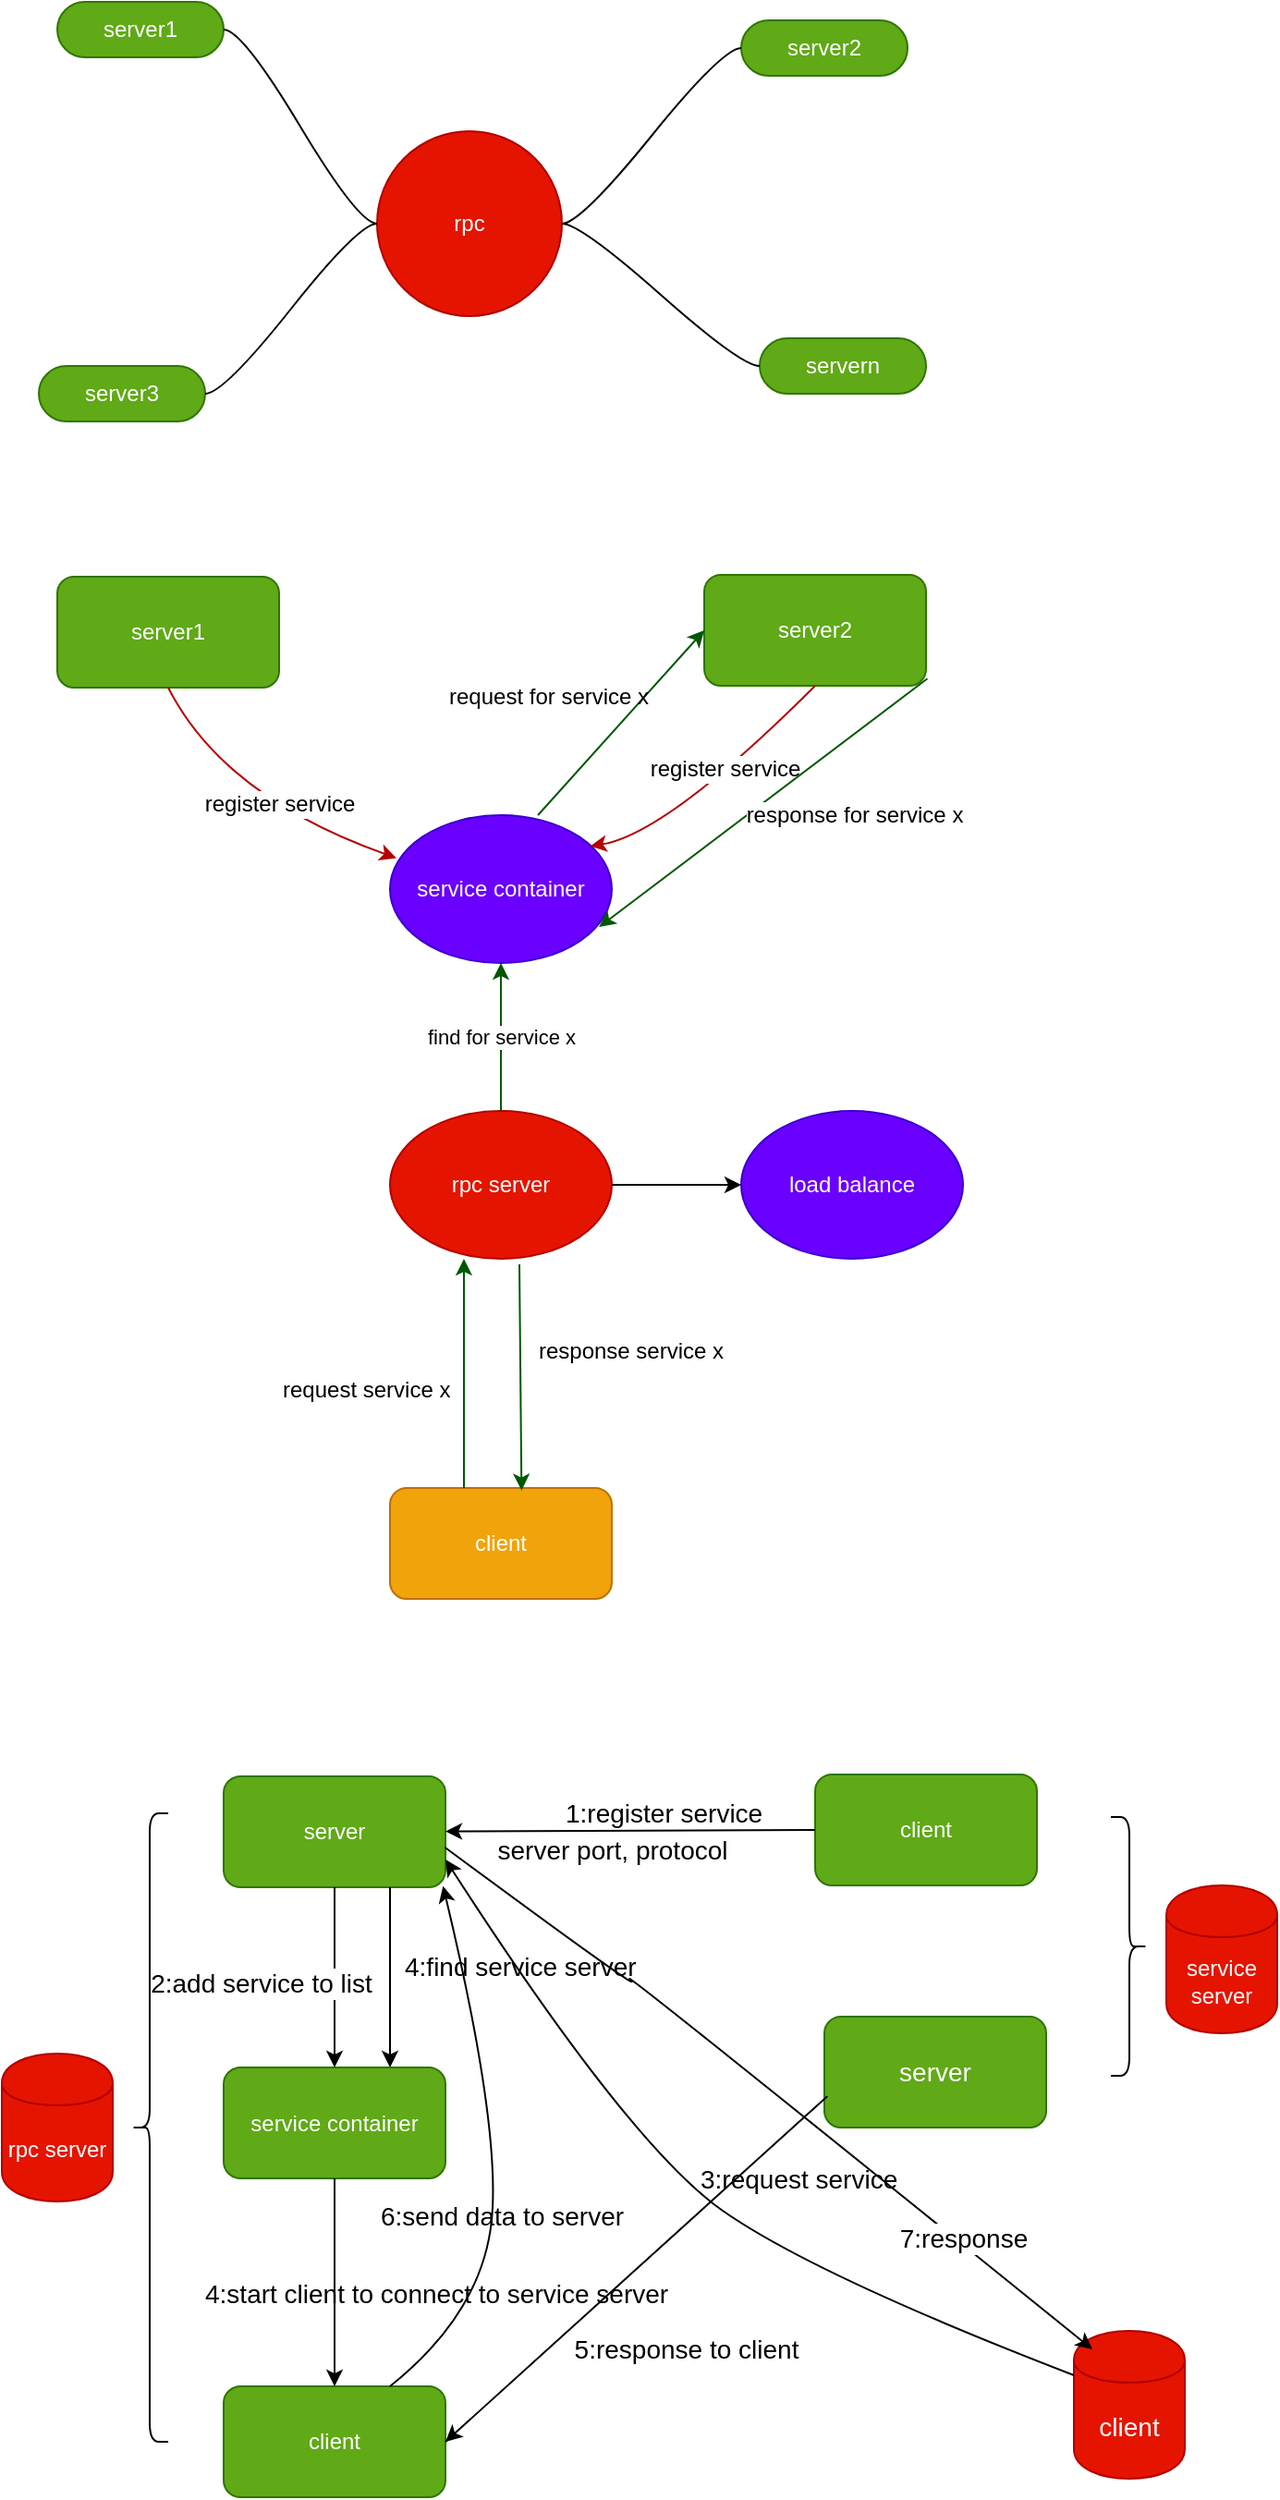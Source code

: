 <mxfile version="10.6.3" type="github"><diagram id="DMUPCsf0PYZmdhIvAWv-" name="Page-1"><mxGraphModel dx="1185" dy="698" grid="1" gridSize="10" guides="1" tooltips="1" connect="1" arrows="1" fold="1" page="1" pageScale="1" pageWidth="827" pageHeight="1169" math="0" shadow="0"><root><mxCell id="0"/><mxCell id="1" parent="0"/><mxCell id="HVDgVYyzhCiEWRhVNMvn-1" value="rpc" style="ellipse;whiteSpace=wrap;html=1;aspect=fixed;fillColor=#e51400;strokeColor=#B20000;fontColor=#ffffff;" parent="1" vertex="1"><mxGeometry x="313" y="220" width="100" height="100" as="geometry"/></mxCell><mxCell id="HVDgVYyzhCiEWRhVNMvn-2" value="server2" style="whiteSpace=wrap;html=1;rounded=1;arcSize=50;align=center;verticalAlign=middle;container=1;recursiveResize=0;strokeWidth=1;autosize=1;spacing=4;treeFolding=1;fillColor=#60a917;strokeColor=#2D7600;fontColor=#ffffff;" parent="1" vertex="1" collapsed="1"><mxGeometry x="510" y="160" width="90" height="30" as="geometry"/></mxCell><mxCell id="HVDgVYyzhCiEWRhVNMvn-3" value="" style="edgeStyle=entityRelationEdgeStyle;startArrow=none;endArrow=none;segment=10;curved=1;" parent="1" source="HVDgVYyzhCiEWRhVNMvn-1" target="HVDgVYyzhCiEWRhVNMvn-2" edge="1"><mxGeometry relative="1" as="geometry"><mxPoint x="460" y="190" as="sourcePoint"/></mxGeometry></mxCell><mxCell id="HVDgVYyzhCiEWRhVNMvn-4" value="servern" style="whiteSpace=wrap;html=1;rounded=1;arcSize=50;align=center;verticalAlign=middle;container=1;recursiveResize=0;strokeWidth=1;autosize=1;spacing=4;treeFolding=1;fillColor=#60a917;strokeColor=#2D7600;fontColor=#ffffff;" parent="1" vertex="1"><mxGeometry x="520" y="332" width="90" height="30" as="geometry"/></mxCell><mxCell id="HVDgVYyzhCiEWRhVNMvn-5" value="" style="edgeStyle=entityRelationEdgeStyle;startArrow=none;endArrow=none;segment=10;curved=1;" parent="1" source="HVDgVYyzhCiEWRhVNMvn-1" target="HVDgVYyzhCiEWRhVNMvn-4" edge="1"><mxGeometry relative="1" as="geometry"><mxPoint x="444.6" y="369.8" as="sourcePoint"/></mxGeometry></mxCell><mxCell id="HVDgVYyzhCiEWRhVNMvn-6" value="server1" style="whiteSpace=wrap;html=1;rounded=1;arcSize=50;align=center;verticalAlign=middle;container=1;recursiveResize=0;strokeWidth=1;autosize=1;spacing=4;treeFolding=1;fillColor=#60a917;strokeColor=#2D7600;fontColor=#ffffff;" parent="1" vertex="1"><mxGeometry x="140" y="150" width="90" height="30" as="geometry"/></mxCell><mxCell id="HVDgVYyzhCiEWRhVNMvn-7" value="" style="edgeStyle=entityRelationEdgeStyle;startArrow=none;endArrow=none;segment=10;curved=1;" parent="1" source="HVDgVYyzhCiEWRhVNMvn-1" target="HVDgVYyzhCiEWRhVNMvn-6" edge="1"><mxGeometry relative="1" as="geometry"><mxPoint x="300" y="220" as="sourcePoint"/></mxGeometry></mxCell><mxCell id="HVDgVYyzhCiEWRhVNMvn-8" value="server3" style="whiteSpace=wrap;html=1;rounded=1;arcSize=50;align=center;verticalAlign=middle;container=1;recursiveResize=0;strokeWidth=1;autosize=1;spacing=4;treeFolding=1;fillColor=#60a917;strokeColor=#2D7600;fontColor=#ffffff;" parent="1" vertex="1"><mxGeometry x="130" y="347" width="90" height="30" as="geometry"/></mxCell><mxCell id="HVDgVYyzhCiEWRhVNMvn-9" value="" style="edgeStyle=entityRelationEdgeStyle;startArrow=none;endArrow=none;segment=10;curved=1;" parent="1" source="HVDgVYyzhCiEWRhVNMvn-1" target="HVDgVYyzhCiEWRhVNMvn-8" edge="1"><mxGeometry relative="1" as="geometry"><mxPoint x="128" y="410" as="sourcePoint"/></mxGeometry></mxCell><mxCell id="HVDgVYyzhCiEWRhVNMvn-19" value="server1" style="rounded=1;whiteSpace=wrap;html=1;strokeWidth=1;fillColor=#60a917;strokeColor=#2D7600;fontColor=#ffffff;" parent="1" vertex="1"><mxGeometry x="140" y="461" width="120" height="60" as="geometry"/></mxCell><mxCell id="HVDgVYyzhCiEWRhVNMvn-20" value="server2" style="rounded=1;whiteSpace=wrap;html=1;strokeWidth=1;fillColor=#60a917;strokeColor=#2D7600;fontColor=#ffffff;" parent="1" vertex="1"><mxGeometry x="490" y="460" width="120" height="60" as="geometry"/></mxCell><mxCell id="HVDgVYyzhCiEWRhVNMvn-21" value="rpc server" style="ellipse;whiteSpace=wrap;html=1;strokeWidth=1;fillColor=#e51400;strokeColor=#B20000;fontColor=#ffffff;" parent="1" vertex="1"><mxGeometry x="320" y="750" width="120" height="80" as="geometry"/></mxCell><mxCell id="HVDgVYyzhCiEWRhVNMvn-22" value="client" style="rounded=1;whiteSpace=wrap;html=1;strokeWidth=1;fillColor=#f0a30a;strokeColor=#BD7000;fontColor=#ffffff;" parent="1" vertex="1"><mxGeometry x="320" y="954" width="120" height="60" as="geometry"/></mxCell><mxCell id="HVDgVYyzhCiEWRhVNMvn-23" value="service container" style="ellipse;whiteSpace=wrap;html=1;strokeWidth=1;fillColor=#6a00ff;strokeColor=#3700CC;fontColor=#ffffff;" parent="1" vertex="1"><mxGeometry x="320" y="590" width="120" height="80" as="geometry"/></mxCell><mxCell id="HVDgVYyzhCiEWRhVNMvn-24" value="" style="curved=1;endArrow=classic;html=1;exitX=0.5;exitY=1;exitDx=0;exitDy=0;entryX=0.029;entryY=0.29;entryDx=0;entryDy=0;entryPerimeter=0;fillColor=#e51400;strokeColor=#B20000;" parent="1" source="HVDgVYyzhCiEWRhVNMvn-19" target="HVDgVYyzhCiEWRhVNMvn-23" edge="1"><mxGeometry width="50" height="50" relative="1" as="geometry"><mxPoint x="170" y="610" as="sourcePoint"/><mxPoint x="209" y="630" as="targetPoint"/><Array as="points"><mxPoint x="230" y="580"/></Array></mxGeometry></mxCell><mxCell id="HVDgVYyzhCiEWRhVNMvn-27" value="register service" style="text;html=1;resizable=0;points=[];align=center;verticalAlign=middle;labelBackgroundColor=#ffffff;" parent="HVDgVYyzhCiEWRhVNMvn-24" vertex="1" connectable="0"><mxGeometry x="0.154" y="6" relative="1" as="geometry"><mxPoint as="offset"/></mxGeometry></mxCell><mxCell id="HVDgVYyzhCiEWRhVNMvn-25" value="" style="curved=1;endArrow=classic;html=1;exitX=0.5;exitY=1;exitDx=0;exitDy=0;entryX=0.902;entryY=0.21;entryDx=0;entryDy=0;entryPerimeter=0;fillColor=#e51400;strokeColor=#B20000;" parent="1" source="HVDgVYyzhCiEWRhVNMvn-20" target="HVDgVYyzhCiEWRhVNMvn-23" edge="1"><mxGeometry width="50" height="50" relative="1" as="geometry"><mxPoint x="430" y="610" as="sourcePoint"/><mxPoint x="540" y="600" as="targetPoint"/><Array as="points"><mxPoint x="470" y="600"/></Array></mxGeometry></mxCell><mxCell id="HVDgVYyzhCiEWRhVNMvn-26" value="register service" style="text;html=1;resizable=0;points=[];align=center;verticalAlign=middle;labelBackgroundColor=#ffffff;" parent="HVDgVYyzhCiEWRhVNMvn-25" vertex="1" connectable="0"><mxGeometry x="-0.145" y="-3" relative="1" as="geometry"><mxPoint as="offset"/></mxGeometry></mxCell><mxCell id="HVDgVYyzhCiEWRhVNMvn-28" value="" style="endArrow=classic;html=1;exitX=0.5;exitY=0;exitDx=0;exitDy=0;fillColor=#008a00;strokeColor=#005700;" parent="1" edge="1"><mxGeometry width="50" height="50" relative="1" as="geometry"><mxPoint x="360" y="954" as="sourcePoint"/><mxPoint x="360" y="830" as="targetPoint"/></mxGeometry></mxCell><mxCell id="HVDgVYyzhCiEWRhVNMvn-29" value="request service x" style="text;html=1;resizable=0;points=[];autosize=1;align=left;verticalAlign=top;spacingTop=-4;" parent="1" vertex="1"><mxGeometry x="260" y="891" width="140" height="10" as="geometry"/></mxCell><mxCell id="HVDgVYyzhCiEWRhVNMvn-30" value="find for service x" style="endArrow=classic;html=1;exitX=0.5;exitY=0;exitDx=0;exitDy=0;entryX=0.5;entryY=1;entryDx=0;entryDy=0;fillColor=#008a00;strokeColor=#005700;" parent="1" source="HVDgVYyzhCiEWRhVNMvn-21" target="HVDgVYyzhCiEWRhVNMvn-23" edge="1"><mxGeometry width="50" height="50" relative="1" as="geometry"><mxPoint x="360" y="720" as="sourcePoint"/><mxPoint x="410" y="670" as="targetPoint"/></mxGeometry></mxCell><mxCell id="HVDgVYyzhCiEWRhVNMvn-31" value="" style="endArrow=classic;html=1;exitX=0.667;exitY=0;exitDx=0;exitDy=0;exitPerimeter=0;entryX=0;entryY=0.5;entryDx=0;entryDy=0;fillColor=#008a00;strokeColor=#005700;" parent="1" source="HVDgVYyzhCiEWRhVNMvn-23" target="HVDgVYyzhCiEWRhVNMvn-20" edge="1"><mxGeometry width="50" height="50" relative="1" as="geometry"><mxPoint x="400" y="610" as="sourcePoint"/><mxPoint x="450" y="560" as="targetPoint"/></mxGeometry></mxCell><mxCell id="HVDgVYyzhCiEWRhVNMvn-32" value="request for service x" style="text;html=1;resizable=0;points=[];autosize=1;align=left;verticalAlign=top;spacingTop=-4;" parent="1" vertex="1"><mxGeometry x="350" y="516" width="160" height="10" as="geometry"/></mxCell><mxCell id="HVDgVYyzhCiEWRhVNMvn-33" value="" style="endArrow=classic;html=1;exitX=1.006;exitY=0.936;exitDx=0;exitDy=0;exitPerimeter=0;entryX=0.942;entryY=0.757;entryDx=0;entryDy=0;entryPerimeter=0;fillColor=#008a00;strokeColor=#005700;" parent="1" source="HVDgVYyzhCiEWRhVNMvn-20" target="HVDgVYyzhCiEWRhVNMvn-23" edge="1"><mxGeometry width="50" height="50" relative="1" as="geometry"><mxPoint x="640" y="590" as="sourcePoint"/><mxPoint x="690" y="540" as="targetPoint"/></mxGeometry></mxCell><mxCell id="HVDgVYyzhCiEWRhVNMvn-34" value="response for service x" style="text;html=1;resizable=0;points=[];align=center;verticalAlign=middle;labelBackgroundColor=#ffffff;" parent="HVDgVYyzhCiEWRhVNMvn-33" vertex="1" connectable="0"><mxGeometry x="0.126" y="3" relative="1" as="geometry"><mxPoint x="58" y="-4.5" as="offset"/></mxGeometry></mxCell><mxCell id="HVDgVYyzhCiEWRhVNMvn-35" value="" style="endArrow=classic;html=1;entryX=0.593;entryY=0.022;entryDx=0;entryDy=0;entryPerimeter=0;fillColor=#008a00;strokeColor=#005700;" parent="1" target="HVDgVYyzhCiEWRhVNMvn-22" edge="1"><mxGeometry width="50" height="50" relative="1" as="geometry"><mxPoint x="390" y="833" as="sourcePoint"/><mxPoint x="390" y="950" as="targetPoint"/></mxGeometry></mxCell><mxCell id="HVDgVYyzhCiEWRhVNMvn-36" value="response service x" style="text;html=1;resizable=0;points=[];align=center;verticalAlign=middle;labelBackgroundColor=#ffffff;" parent="HVDgVYyzhCiEWRhVNMvn-35" vertex="1" connectable="0"><mxGeometry x="-0.257" relative="1" as="geometry"><mxPoint x="59.5" y="1.5" as="offset"/></mxGeometry></mxCell><mxCell id="HVDgVYyzhCiEWRhVNMvn-37" value="load balance" style="ellipse;whiteSpace=wrap;html=1;strokeWidth=1;fillColor=#6a00ff;strokeColor=#3700CC;fontColor=#ffffff;" parent="1" vertex="1"><mxGeometry x="510" y="750" width="120" height="80" as="geometry"/></mxCell><mxCell id="HVDgVYyzhCiEWRhVNMvn-38" value="" style="endArrow=classic;html=1;entryX=0;entryY=0.5;entryDx=0;entryDy=0;exitX=1;exitY=0.5;exitDx=0;exitDy=0;" parent="1" source="HVDgVYyzhCiEWRhVNMvn-21" target="HVDgVYyzhCiEWRhVNMvn-37" edge="1"><mxGeometry width="50" height="50" relative="1" as="geometry"><mxPoint x="440" y="840" as="sourcePoint"/><mxPoint x="490" y="790" as="targetPoint"/></mxGeometry></mxCell><mxCell id="908xH2f-dIimYfpwifOr-2" value="rpc server" style="shape=cylinder;whiteSpace=wrap;html=1;boundedLbl=1;backgroundOutline=1;fillColor=#e51400;strokeColor=#B20000;fontColor=#ffffff;" vertex="1" parent="1"><mxGeometry x="110" y="1260" width="60" height="80" as="geometry"/></mxCell><mxCell id="908xH2f-dIimYfpwifOr-3" value="server" style="rounded=1;whiteSpace=wrap;html=1;fillColor=#60a917;strokeColor=#2D7600;fontColor=#ffffff;" vertex="1" parent="1"><mxGeometry x="230" y="1110" width="120" height="60" as="geometry"/></mxCell><mxCell id="908xH2f-dIimYfpwifOr-4" value="client" style="rounded=1;whiteSpace=wrap;html=1;fillColor=#60a917;strokeColor=#2D7600;fontColor=#ffffff;" vertex="1" parent="1"><mxGeometry x="230" y="1440" width="120" height="60" as="geometry"/></mxCell><mxCell id="908xH2f-dIimYfpwifOr-5" value="service server" style="shape=cylinder;whiteSpace=wrap;html=1;boundedLbl=1;backgroundOutline=1;fillColor=#e51400;strokeColor=#B20000;fontColor=#ffffff;" vertex="1" parent="1"><mxGeometry x="740" y="1169" width="60" height="80" as="geometry"/></mxCell><mxCell id="908xH2f-dIimYfpwifOr-6" value="service container" style="rounded=1;whiteSpace=wrap;html=1;fillColor=#60a917;strokeColor=#2D7600;fontColor=#ffffff;" vertex="1" parent="1"><mxGeometry x="230" y="1267.5" width="120" height="60" as="geometry"/></mxCell><mxCell id="908xH2f-dIimYfpwifOr-9" value="" style="shape=curlyBracket;whiteSpace=wrap;html=1;rounded=1;direction=east;" vertex="1" parent="1"><mxGeometry x="180" y="1130" width="20" height="340" as="geometry"/></mxCell><mxCell id="908xH2f-dIimYfpwifOr-10" value="client" style="rounded=1;whiteSpace=wrap;html=1;fillColor=#60a917;strokeColor=#2D7600;fontColor=#ffffff;" vertex="1" parent="1"><mxGeometry x="550" y="1109" width="120" height="60" as="geometry"/></mxCell><mxCell id="908xH2f-dIimYfpwifOr-11" value="" style="endArrow=classic;html=1;exitX=0;exitY=0.5;exitDx=0;exitDy=0;" edge="1" parent="1" source="908xH2f-dIimYfpwifOr-10" target="908xH2f-dIimYfpwifOr-3"><mxGeometry width="50" height="50" relative="1" as="geometry"><mxPoint x="420" y="1160" as="sourcePoint"/><mxPoint x="354" y="1139" as="targetPoint"/></mxGeometry></mxCell><mxCell id="908xH2f-dIimYfpwifOr-13" value="server port, protocol" style="text;html=1;resizable=0;points=[];align=center;verticalAlign=middle;labelBackgroundColor=#ffffff;fontSize=14;" vertex="1" connectable="0" parent="908xH2f-dIimYfpwifOr-11"><mxGeometry x="0.343" y="2" relative="1" as="geometry"><mxPoint x="24" y="8.5" as="offset"/></mxGeometry></mxCell><mxCell id="908xH2f-dIimYfpwifOr-12" value="1:register service" style="text;html=1;resizable=0;points=[];autosize=1;align=left;verticalAlign=top;spacingTop=-4;fontSize=14;" vertex="1" parent="1"><mxGeometry x="413" y="1119" width="140" height="20" as="geometry"/></mxCell><mxCell id="908xH2f-dIimYfpwifOr-14" value="server" style="rounded=1;whiteSpace=wrap;html=1;fontSize=14;fillColor=#60a917;strokeColor=#2D7600;fontColor=#ffffff;" vertex="1" parent="1"><mxGeometry x="555" y="1240" width="120" height="60" as="geometry"/></mxCell><mxCell id="908xH2f-dIimYfpwifOr-15" value="" style="endArrow=classic;html=1;fontSize=14;exitX=0.5;exitY=1;exitDx=0;exitDy=0;entryX=0.5;entryY=0;entryDx=0;entryDy=0;" edge="1" parent="1" source="908xH2f-dIimYfpwifOr-3" target="908xH2f-dIimYfpwifOr-6"><mxGeometry width="50" height="50" relative="1" as="geometry"><mxPoint x="310" y="1230" as="sourcePoint"/><mxPoint x="360" y="1180" as="targetPoint"/></mxGeometry></mxCell><mxCell id="908xH2f-dIimYfpwifOr-16" value="2:add service to list" style="text;html=1;resizable=0;points=[];align=center;verticalAlign=middle;labelBackgroundColor=#ffffff;fontSize=14;" vertex="1" connectable="0" parent="908xH2f-dIimYfpwifOr-15"><mxGeometry x="-0.415" y="4" relative="1" as="geometry"><mxPoint x="-44" y="23" as="offset"/></mxGeometry></mxCell><mxCell id="908xH2f-dIimYfpwifOr-17" value="client" style="shape=cylinder;whiteSpace=wrap;html=1;boundedLbl=1;backgroundOutline=1;fontSize=14;fillColor=#e51400;strokeColor=#B20000;fontColor=#ffffff;" vertex="1" parent="1"><mxGeometry x="690" y="1410" width="60" height="80" as="geometry"/></mxCell><mxCell id="908xH2f-dIimYfpwifOr-18" value="" style="endArrow=classic;html=1;fontSize=14;exitX=0.5;exitY=1;exitDx=0;exitDy=0;entryX=0.5;entryY=0;entryDx=0;entryDy=0;" edge="1" parent="1" source="908xH2f-dIimYfpwifOr-6" target="908xH2f-dIimYfpwifOr-4"><mxGeometry width="50" height="50" relative="1" as="geometry"><mxPoint x="250" y="1410" as="sourcePoint"/><mxPoint x="300" y="1360" as="targetPoint"/></mxGeometry></mxCell><mxCell id="908xH2f-dIimYfpwifOr-19" value="4:start client to connect to service server" style="text;html=1;resizable=0;points=[];autosize=1;align=left;verticalAlign=top;spacingTop=-4;fontSize=14;" vertex="1" parent="1"><mxGeometry x="218" y="1379" width="300" height="20" as="geometry"/></mxCell><mxCell id="908xH2f-dIimYfpwifOr-20" value="" style="curved=1;endArrow=classic;html=1;fontSize=14;exitX=0;exitY=0.3;exitDx=0;exitDy=0;entryX=1;entryY=0.75;entryDx=0;entryDy=0;" edge="1" parent="1" source="908xH2f-dIimYfpwifOr-17" target="908xH2f-dIimYfpwifOr-3"><mxGeometry width="50" height="50" relative="1" as="geometry"><mxPoint x="460" y="1420" as="sourcePoint"/><mxPoint x="510" y="1370" as="targetPoint"/><Array as="points"><mxPoint x="550" y="1380"/><mxPoint x="450" y="1310"/></Array></mxGeometry></mxCell><mxCell id="908xH2f-dIimYfpwifOr-21" value="3:request service" style="text;html=1;resizable=0;points=[];autosize=1;align=left;verticalAlign=top;spacingTop=-4;fontSize=14;" vertex="1" parent="1"><mxGeometry x="486" y="1317" width="140" height="20" as="geometry"/></mxCell><mxCell id="908xH2f-dIimYfpwifOr-22" value="" style="endArrow=classic;html=1;fontSize=14;exitX=0.75;exitY=1;exitDx=0;exitDy=0;entryX=0.75;entryY=0;entryDx=0;entryDy=0;" edge="1" parent="1" source="908xH2f-dIimYfpwifOr-3" target="908xH2f-dIimYfpwifOr-6"><mxGeometry width="50" height="50" relative="1" as="geometry"><mxPoint x="310" y="1250" as="sourcePoint"/><mxPoint x="360" y="1200" as="targetPoint"/></mxGeometry></mxCell><mxCell id="908xH2f-dIimYfpwifOr-23" value="4:find service server" style="text;html=1;resizable=0;points=[];autosize=1;align=left;verticalAlign=top;spacingTop=-4;fontSize=14;" vertex="1" parent="1"><mxGeometry x="326" y="1202" width="160" height="20" as="geometry"/></mxCell><mxCell id="908xH2f-dIimYfpwifOr-24" value="" style="shape=curlyBracket;whiteSpace=wrap;html=1;rounded=1;fontSize=14;direction=west;" vertex="1" parent="1"><mxGeometry x="710" y="1132" width="20" height="140" as="geometry"/></mxCell><mxCell id="908xH2f-dIimYfpwifOr-26" value="" style="endArrow=classic;html=1;fontSize=14;exitX=1;exitY=0.5;exitDx=0;exitDy=0;entryX=1;entryY=0.5;entryDx=0;entryDy=0;" edge="1" parent="1" source="908xH2f-dIimYfpwifOr-4" target="908xH2f-dIimYfpwifOr-4"><mxGeometry width="50" height="50" relative="1" as="geometry"><mxPoint x="340" y="1480" as="sourcePoint"/><mxPoint x="390" y="1430" as="targetPoint"/><Array as="points"><mxPoint x="560" y="1280"/></Array></mxGeometry></mxCell><mxCell id="908xH2f-dIimYfpwifOr-27" value="5:response to client" style="text;html=1;resizable=0;points=[];align=center;verticalAlign=middle;labelBackgroundColor=#ffffff;fontSize=14;" vertex="1" connectable="0" parent="908xH2f-dIimYfpwifOr-26"><mxGeometry x="-0.008" y="3" relative="1" as="geometry"><mxPoint x="-76.5" y="141" as="offset"/></mxGeometry></mxCell><mxCell id="908xH2f-dIimYfpwifOr-28" value="" style="curved=1;endArrow=classic;html=1;fontSize=14;entryX=0.989;entryY=0.989;entryDx=0;entryDy=0;entryPerimeter=0;exitX=0.75;exitY=0;exitDx=0;exitDy=0;" edge="1" parent="1" source="908xH2f-dIimYfpwifOr-4" target="908xH2f-dIimYfpwifOr-3"><mxGeometry width="50" height="50" relative="1" as="geometry"><mxPoint x="320" y="1460" as="sourcePoint"/><mxPoint x="370" y="1410" as="targetPoint"/><Array as="points"><mxPoint x="370" y="1400"/><mxPoint x="380" y="1300"/></Array></mxGeometry></mxCell><mxCell id="908xH2f-dIimYfpwifOr-29" value="6:send data to server" style="text;html=1;resizable=0;points=[];autosize=1;align=left;verticalAlign=top;spacingTop=-4;fontSize=14;" vertex="1" parent="1"><mxGeometry x="313" y="1337" width="170" height="20" as="geometry"/></mxCell><mxCell id="908xH2f-dIimYfpwifOr-31" value="" style="curved=1;endArrow=classic;html=1;fontSize=14;exitX=0.997;exitY=0.639;exitDx=0;exitDy=0;exitPerimeter=0;" edge="1" parent="1" source="908xH2f-dIimYfpwifOr-3"><mxGeometry width="50" height="50" relative="1" as="geometry"><mxPoint x="440" y="1260" as="sourcePoint"/><mxPoint x="700" y="1420" as="targetPoint"/><Array as="points"><mxPoint x="460" y="1230"/><mxPoint x="440" y="1210"/></Array></mxGeometry></mxCell><mxCell id="908xH2f-dIimYfpwifOr-32" value="7:response" style="text;html=1;resizable=0;points=[];align=center;verticalAlign=middle;labelBackgroundColor=#ffffff;fontSize=14;" vertex="1" connectable="0" parent="908xH2f-dIimYfpwifOr-31"><mxGeometry x="0.632" y="3" relative="1" as="geometry"><mxPoint x="-1" as="offset"/></mxGeometry></mxCell></root></mxGraphModel></diagram></mxfile>